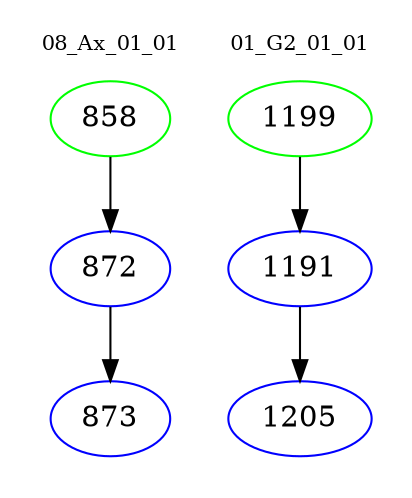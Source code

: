 digraph{
subgraph cluster_0 {
color = white
label = "08_Ax_01_01";
fontsize=10;
T0_858 [label="858", color="green"]
T0_858 -> T0_872 [color="black"]
T0_872 [label="872", color="blue"]
T0_872 -> T0_873 [color="black"]
T0_873 [label="873", color="blue"]
}
subgraph cluster_1 {
color = white
label = "01_G2_01_01";
fontsize=10;
T1_1199 [label="1199", color="green"]
T1_1199 -> T1_1191 [color="black"]
T1_1191 [label="1191", color="blue"]
T1_1191 -> T1_1205 [color="black"]
T1_1205 [label="1205", color="blue"]
}
}
